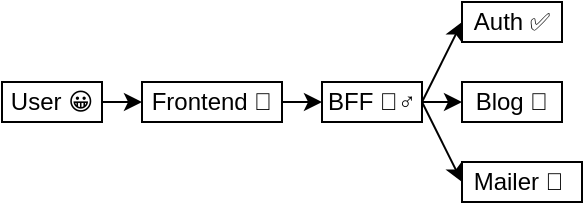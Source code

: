 <mxfile version="21.0.6" type="device"><diagram name="Страница 1" id="Wmvi-lVklSkjWp0yyi6-"><mxGraphModel dx="397" dy="234" grid="1" gridSize="10" guides="1" tooltips="1" connect="1" arrows="1" fold="1" page="1" pageScale="1" pageWidth="827" pageHeight="1169" math="0" shadow="0"><root><mxCell id="0"/><mxCell id="1" parent="0"/><mxCell id="e6rMbyg9HK39I1bb14cO-1" value="User 😀" style="rounded=0;whiteSpace=wrap;html=1;" vertex="1" parent="1"><mxGeometry x="240" y="230" width="50" height="20" as="geometry"/></mxCell><mxCell id="e6rMbyg9HK39I1bb14cO-2" value="Frontend 🤙" style="rounded=0;whiteSpace=wrap;html=1;" vertex="1" parent="1"><mxGeometry x="310" y="230" width="70" height="20" as="geometry"/></mxCell><mxCell id="e6rMbyg9HK39I1bb14cO-3" value="" style="endArrow=classic;html=1;rounded=0;exitX=1;exitY=0.5;exitDx=0;exitDy=0;entryX=0;entryY=0.5;entryDx=0;entryDy=0;" edge="1" parent="1" source="e6rMbyg9HK39I1bb14cO-1" target="e6rMbyg9HK39I1bb14cO-2"><mxGeometry width="50" height="50" relative="1" as="geometry"><mxPoint x="380" y="300" as="sourcePoint"/><mxPoint x="430" y="250" as="targetPoint"/></mxGeometry></mxCell><mxCell id="e6rMbyg9HK39I1bb14cO-4" value="BFF 🤷‍♂️" style="rounded=0;whiteSpace=wrap;html=1;" vertex="1" parent="1"><mxGeometry x="400" y="230" width="50" height="20" as="geometry"/></mxCell><mxCell id="e6rMbyg9HK39I1bb14cO-5" value="" style="endArrow=classic;html=1;rounded=0;exitX=1;exitY=0.5;exitDx=0;exitDy=0;entryX=0;entryY=0.5;entryDx=0;entryDy=0;" edge="1" parent="1" source="e6rMbyg9HK39I1bb14cO-2" target="e6rMbyg9HK39I1bb14cO-4"><mxGeometry width="50" height="50" relative="1" as="geometry"><mxPoint x="350" y="260" as="sourcePoint"/><mxPoint x="400" y="210" as="targetPoint"/></mxGeometry></mxCell><mxCell id="e6rMbyg9HK39I1bb14cO-7" value="Blog 🐶" style="rounded=0;whiteSpace=wrap;html=1;" vertex="1" parent="1"><mxGeometry x="470" y="230" width="50" height="20" as="geometry"/></mxCell><mxCell id="e6rMbyg9HK39I1bb14cO-8" value="Auth ✅" style="rounded=0;whiteSpace=wrap;html=1;" vertex="1" parent="1"><mxGeometry x="470" y="190" width="50" height="20" as="geometry"/></mxCell><mxCell id="e6rMbyg9HK39I1bb14cO-9" value="Mailer 📧&amp;nbsp;" style="rounded=0;whiteSpace=wrap;html=1;" vertex="1" parent="1"><mxGeometry x="470" y="270" width="60" height="20" as="geometry"/></mxCell><mxCell id="e6rMbyg9HK39I1bb14cO-12" value="" style="endArrow=classic;html=1;rounded=0;exitX=1;exitY=0.5;exitDx=0;exitDy=0;entryX=0;entryY=0.5;entryDx=0;entryDy=0;" edge="1" parent="1" source="e6rMbyg9HK39I1bb14cO-4" target="e6rMbyg9HK39I1bb14cO-8"><mxGeometry width="50" height="50" relative="1" as="geometry"><mxPoint x="350" y="250" as="sourcePoint"/><mxPoint x="400" y="200" as="targetPoint"/></mxGeometry></mxCell><mxCell id="e6rMbyg9HK39I1bb14cO-13" value="" style="endArrow=classic;html=1;rounded=0;entryX=0;entryY=0.5;entryDx=0;entryDy=0;" edge="1" parent="1" target="e6rMbyg9HK39I1bb14cO-7"><mxGeometry width="50" height="50" relative="1" as="geometry"><mxPoint x="450" y="240" as="sourcePoint"/><mxPoint x="400" y="200" as="targetPoint"/></mxGeometry></mxCell><mxCell id="e6rMbyg9HK39I1bb14cO-14" value="" style="endArrow=classic;html=1;rounded=0;entryX=0;entryY=0.5;entryDx=0;entryDy=0;exitX=1;exitY=0.5;exitDx=0;exitDy=0;" edge="1" parent="1" source="e6rMbyg9HK39I1bb14cO-4" target="e6rMbyg9HK39I1bb14cO-9"><mxGeometry width="50" height="50" relative="1" as="geometry"><mxPoint x="350" y="250" as="sourcePoint"/><mxPoint x="400" y="200" as="targetPoint"/></mxGeometry></mxCell></root></mxGraphModel></diagram></mxfile>